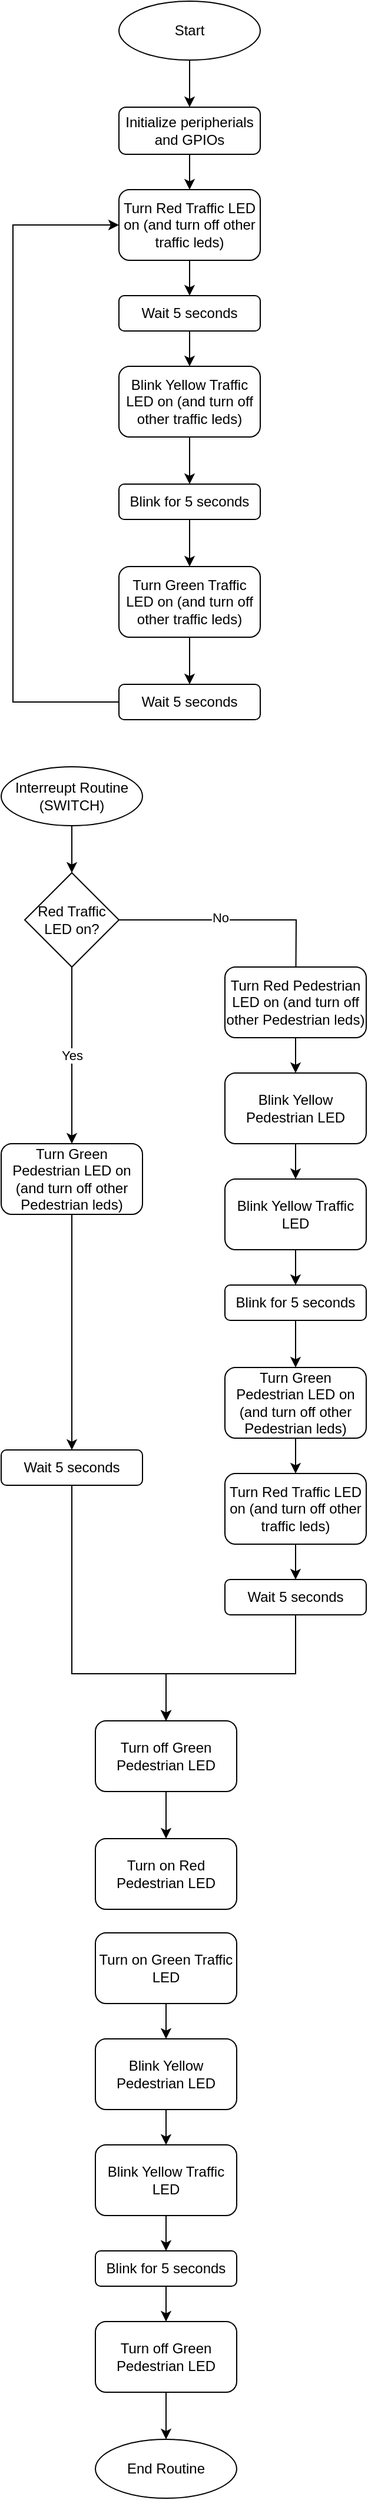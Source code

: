 <mxfile version="20.3.0" type="device"><diagram id="C5RBs43oDa-KdzZeNtuy" name="Page-1"><mxGraphModel dx="1422" dy="857" grid="1" gridSize="10" guides="1" tooltips="1" connect="1" arrows="1" fold="1" page="1" pageScale="1" pageWidth="827" pageHeight="1169" math="0" shadow="0"><root><mxCell id="WIyWlLk6GJQsqaUBKTNV-0"/><mxCell id="WIyWlLk6GJQsqaUBKTNV-1" parent="WIyWlLk6GJQsqaUBKTNV-0"/><mxCell id="V6hP23WuiQppHo_I0P-b-2" value="" style="edgeStyle=orthogonalEdgeStyle;rounded=0;orthogonalLoop=1;jettySize=auto;html=1;" parent="WIyWlLk6GJQsqaUBKTNV-1" source="V6hP23WuiQppHo_I0P-b-0" target="V6hP23WuiQppHo_I0P-b-1" edge="1"><mxGeometry relative="1" as="geometry"/></mxCell><mxCell id="V6hP23WuiQppHo_I0P-b-0" value="Start" style="ellipse;whiteSpace=wrap;html=1;" parent="WIyWlLk6GJQsqaUBKTNV-1" vertex="1"><mxGeometry x="350" y="20" width="120" height="50" as="geometry"/></mxCell><mxCell id="V6hP23WuiQppHo_I0P-b-4" value="" style="edgeStyle=orthogonalEdgeStyle;rounded=0;orthogonalLoop=1;jettySize=auto;html=1;" parent="WIyWlLk6GJQsqaUBKTNV-1" source="V6hP23WuiQppHo_I0P-b-1" target="V6hP23WuiQppHo_I0P-b-3" edge="1"><mxGeometry relative="1" as="geometry"/></mxCell><mxCell id="V6hP23WuiQppHo_I0P-b-1" value="Initialize peripherials and GPIOs" style="rounded=1;whiteSpace=wrap;html=1;" parent="WIyWlLk6GJQsqaUBKTNV-1" vertex="1"><mxGeometry x="350" y="110" width="120" height="40" as="geometry"/></mxCell><mxCell id="V6hP23WuiQppHo_I0P-b-6" value="" style="edgeStyle=orthogonalEdgeStyle;rounded=0;orthogonalLoop=1;jettySize=auto;html=1;" parent="WIyWlLk6GJQsqaUBKTNV-1" source="V6hP23WuiQppHo_I0P-b-3" target="V6hP23WuiQppHo_I0P-b-5" edge="1"><mxGeometry relative="1" as="geometry"/></mxCell><mxCell id="V6hP23WuiQppHo_I0P-b-3" value="Turn Red Traffic LED on (and turn off other traffic leds)" style="rounded=1;whiteSpace=wrap;html=1;" parent="WIyWlLk6GJQsqaUBKTNV-1" vertex="1"><mxGeometry x="350" y="180" width="120" height="60" as="geometry"/></mxCell><mxCell id="V6hP23WuiQppHo_I0P-b-10" value="" style="edgeStyle=orthogonalEdgeStyle;rounded=0;orthogonalLoop=1;jettySize=auto;html=1;" parent="WIyWlLk6GJQsqaUBKTNV-1" source="V6hP23WuiQppHo_I0P-b-5" target="V6hP23WuiQppHo_I0P-b-9" edge="1"><mxGeometry relative="1" as="geometry"/></mxCell><mxCell id="V6hP23WuiQppHo_I0P-b-5" value="Wait 5 seconds" style="rounded=1;whiteSpace=wrap;html=1;" parent="WIyWlLk6GJQsqaUBKTNV-1" vertex="1"><mxGeometry x="350" y="270" width="120" height="30" as="geometry"/></mxCell><mxCell id="V6hP23WuiQppHo_I0P-b-19" value="" style="edgeStyle=orthogonalEdgeStyle;rounded=0;orthogonalLoop=1;jettySize=auto;html=1;" parent="WIyWlLk6GJQsqaUBKTNV-1" source="V6hP23WuiQppHo_I0P-b-8" target="V6hP23WuiQppHo_I0P-b-18" edge="1"><mxGeometry relative="1" as="geometry"/></mxCell><mxCell id="V6hP23WuiQppHo_I0P-b-8" value="Interreupt Routine (SWITCH)" style="ellipse;whiteSpace=wrap;html=1;" parent="WIyWlLk6GJQsqaUBKTNV-1" vertex="1"><mxGeometry x="250" y="670" width="120" height="50" as="geometry"/></mxCell><mxCell id="V6hP23WuiQppHo_I0P-b-12" value="" style="edgeStyle=orthogonalEdgeStyle;rounded=0;orthogonalLoop=1;jettySize=auto;html=1;" parent="WIyWlLk6GJQsqaUBKTNV-1" source="V6hP23WuiQppHo_I0P-b-9" target="V6hP23WuiQppHo_I0P-b-11" edge="1"><mxGeometry relative="1" as="geometry"/></mxCell><mxCell id="V6hP23WuiQppHo_I0P-b-9" value="Blink Yellow Traffic LED on (and turn off other traffic leds)" style="rounded=1;whiteSpace=wrap;html=1;" parent="WIyWlLk6GJQsqaUBKTNV-1" vertex="1"><mxGeometry x="350" y="330" width="120" height="60" as="geometry"/></mxCell><mxCell id="V6hP23WuiQppHo_I0P-b-14" value="" style="edgeStyle=orthogonalEdgeStyle;rounded=0;orthogonalLoop=1;jettySize=auto;html=1;" parent="WIyWlLk6GJQsqaUBKTNV-1" source="V6hP23WuiQppHo_I0P-b-11" target="V6hP23WuiQppHo_I0P-b-13" edge="1"><mxGeometry relative="1" as="geometry"/></mxCell><mxCell id="V6hP23WuiQppHo_I0P-b-11" value="Blink for 5 seconds" style="rounded=1;whiteSpace=wrap;html=1;" parent="WIyWlLk6GJQsqaUBKTNV-1" vertex="1"><mxGeometry x="350" y="430" width="120" height="30" as="geometry"/></mxCell><mxCell id="V6hP23WuiQppHo_I0P-b-16" value="" style="edgeStyle=orthogonalEdgeStyle;rounded=0;orthogonalLoop=1;jettySize=auto;html=1;" parent="WIyWlLk6GJQsqaUBKTNV-1" source="V6hP23WuiQppHo_I0P-b-13" target="V6hP23WuiQppHo_I0P-b-15" edge="1"><mxGeometry relative="1" as="geometry"/></mxCell><mxCell id="V6hP23WuiQppHo_I0P-b-13" value="Turn Green Traffic LED on (and turn off other traffic leds)" style="rounded=1;whiteSpace=wrap;html=1;" parent="WIyWlLk6GJQsqaUBKTNV-1" vertex="1"><mxGeometry x="350" y="500" width="120" height="60" as="geometry"/></mxCell><mxCell id="V6hP23WuiQppHo_I0P-b-17" style="edgeStyle=orthogonalEdgeStyle;rounded=0;orthogonalLoop=1;jettySize=auto;html=1;entryX=0;entryY=0.5;entryDx=0;entryDy=0;" parent="WIyWlLk6GJQsqaUBKTNV-1" source="V6hP23WuiQppHo_I0P-b-15" target="V6hP23WuiQppHo_I0P-b-3" edge="1"><mxGeometry relative="1" as="geometry"><Array as="points"><mxPoint x="260" y="615"/><mxPoint x="260" y="210"/></Array></mxGeometry></mxCell><mxCell id="V6hP23WuiQppHo_I0P-b-15" value="Wait 5 seconds" style="rounded=1;whiteSpace=wrap;html=1;" parent="WIyWlLk6GJQsqaUBKTNV-1" vertex="1"><mxGeometry x="350" y="600" width="120" height="30" as="geometry"/></mxCell><mxCell id="V6hP23WuiQppHo_I0P-b-21" value="Yes" style="edgeStyle=orthogonalEdgeStyle;rounded=0;orthogonalLoop=1;jettySize=auto;html=1;" parent="WIyWlLk6GJQsqaUBKTNV-1" source="V6hP23WuiQppHo_I0P-b-18" target="V6hP23WuiQppHo_I0P-b-20" edge="1"><mxGeometry relative="1" as="geometry"/></mxCell><mxCell id="V6hP23WuiQppHo_I0P-b-27" style="edgeStyle=orthogonalEdgeStyle;rounded=0;orthogonalLoop=1;jettySize=auto;html=1;" parent="WIyWlLk6GJQsqaUBKTNV-1" source="V6hP23WuiQppHo_I0P-b-18" edge="1"><mxGeometry relative="1" as="geometry"><mxPoint x="500.029" y="880" as="targetPoint"/></mxGeometry></mxCell><mxCell id="V6hP23WuiQppHo_I0P-b-29" value="No" style="edgeLabel;html=1;align=center;verticalAlign=middle;resizable=0;points=[];" parent="V6hP23WuiQppHo_I0P-b-27" vertex="1" connectable="0"><mxGeometry x="-0.259" y="2" relative="1" as="geometry"><mxPoint as="offset"/></mxGeometry></mxCell><mxCell id="V6hP23WuiQppHo_I0P-b-18" value="Red Traffic LED on?" style="rhombus;whiteSpace=wrap;html=1;" parent="WIyWlLk6GJQsqaUBKTNV-1" vertex="1"><mxGeometry x="270" y="760" width="80" height="80" as="geometry"/></mxCell><mxCell id="V6hP23WuiQppHo_I0P-b-45" style="edgeStyle=orthogonalEdgeStyle;rounded=0;orthogonalLoop=1;jettySize=auto;html=1;" parent="WIyWlLk6GJQsqaUBKTNV-1" source="V6hP23WuiQppHo_I0P-b-20" target="V6hP23WuiQppHo_I0P-b-43" edge="1"><mxGeometry relative="1" as="geometry"/></mxCell><mxCell id="V6hP23WuiQppHo_I0P-b-20" value="Turn Green Pedestrian LED on (and turn off other Pedestrian&amp;nbsp;leds)" style="rounded=1;whiteSpace=wrap;html=1;" parent="WIyWlLk6GJQsqaUBKTNV-1" vertex="1"><mxGeometry x="250" y="990" width="120" height="60" as="geometry"/></mxCell><mxCell id="V6hP23WuiQppHo_I0P-b-32" value="" style="edgeStyle=orthogonalEdgeStyle;rounded=0;orthogonalLoop=1;jettySize=auto;html=1;" parent="WIyWlLk6GJQsqaUBKTNV-1" source="V6hP23WuiQppHo_I0P-b-30" target="V6hP23WuiQppHo_I0P-b-31" edge="1"><mxGeometry relative="1" as="geometry"/></mxCell><mxCell id="V6hP23WuiQppHo_I0P-b-30" value="Turn Red Pedestrian LED on (and turn off other Pedestrian&amp;nbsp;leds)" style="rounded=1;whiteSpace=wrap;html=1;" parent="WIyWlLk6GJQsqaUBKTNV-1" vertex="1"><mxGeometry x="440" y="840" width="120" height="60" as="geometry"/></mxCell><mxCell id="V6hP23WuiQppHo_I0P-b-34" value="" style="edgeStyle=orthogonalEdgeStyle;rounded=0;orthogonalLoop=1;jettySize=auto;html=1;" parent="WIyWlLk6GJQsqaUBKTNV-1" source="V6hP23WuiQppHo_I0P-b-31" target="V6hP23WuiQppHo_I0P-b-33" edge="1"><mxGeometry relative="1" as="geometry"/></mxCell><mxCell id="V6hP23WuiQppHo_I0P-b-31" value="Blink Yellow Pedestrian LED" style="rounded=1;whiteSpace=wrap;html=1;" parent="WIyWlLk6GJQsqaUBKTNV-1" vertex="1"><mxGeometry x="440" y="930" width="120" height="60" as="geometry"/></mxCell><mxCell id="V6hP23WuiQppHo_I0P-b-36" value="" style="edgeStyle=orthogonalEdgeStyle;rounded=0;orthogonalLoop=1;jettySize=auto;html=1;" parent="WIyWlLk6GJQsqaUBKTNV-1" source="V6hP23WuiQppHo_I0P-b-33" target="V6hP23WuiQppHo_I0P-b-35" edge="1"><mxGeometry relative="1" as="geometry"/></mxCell><mxCell id="V6hP23WuiQppHo_I0P-b-33" value="Blink Yellow Traffic LED" style="rounded=1;whiteSpace=wrap;html=1;" parent="WIyWlLk6GJQsqaUBKTNV-1" vertex="1"><mxGeometry x="440" y="1020" width="120" height="60" as="geometry"/></mxCell><mxCell id="V6hP23WuiQppHo_I0P-b-60" value="" style="edgeStyle=orthogonalEdgeStyle;rounded=0;orthogonalLoop=1;jettySize=auto;html=1;" parent="WIyWlLk6GJQsqaUBKTNV-1" source="V6hP23WuiQppHo_I0P-b-35" target="V6hP23WuiQppHo_I0P-b-59" edge="1"><mxGeometry relative="1" as="geometry"/></mxCell><mxCell id="V6hP23WuiQppHo_I0P-b-35" value="Blink for 5 seconds" style="rounded=1;whiteSpace=wrap;html=1;" parent="WIyWlLk6GJQsqaUBKTNV-1" vertex="1"><mxGeometry x="440" y="1110" width="120" height="30" as="geometry"/></mxCell><mxCell id="V6hP23WuiQppHo_I0P-b-47" style="edgeStyle=orthogonalEdgeStyle;rounded=0;orthogonalLoop=1;jettySize=auto;html=1;entryX=0.5;entryY=0;entryDx=0;entryDy=0;" parent="WIyWlLk6GJQsqaUBKTNV-1" source="V6hP23WuiQppHo_I0P-b-43" target="V6hP23WuiQppHo_I0P-b-46" edge="1"><mxGeometry relative="1" as="geometry"><Array as="points"><mxPoint x="310" y="1440"/><mxPoint x="390" y="1440"/></Array></mxGeometry></mxCell><mxCell id="V6hP23WuiQppHo_I0P-b-43" value="Wait 5 seconds" style="rounded=1;whiteSpace=wrap;html=1;" parent="WIyWlLk6GJQsqaUBKTNV-1" vertex="1"><mxGeometry x="250" y="1250" width="120" height="30" as="geometry"/></mxCell><mxCell id="V6hP23WuiQppHo_I0P-b-50" value="" style="edgeStyle=orthogonalEdgeStyle;rounded=0;orthogonalLoop=1;jettySize=auto;html=1;" parent="WIyWlLk6GJQsqaUBKTNV-1" source="V6hP23WuiQppHo_I0P-b-46" target="V6hP23WuiQppHo_I0P-b-49" edge="1"><mxGeometry relative="1" as="geometry"/></mxCell><mxCell id="V6hP23WuiQppHo_I0P-b-46" value="Turn off Green Pedestrian LED" style="rounded=1;whiteSpace=wrap;html=1;" parent="WIyWlLk6GJQsqaUBKTNV-1" vertex="1"><mxGeometry x="330" y="1480" width="120" height="60" as="geometry"/></mxCell><mxCell id="V6hP23WuiQppHo_I0P-b-49" value="Turn on Red Pedestrian LED" style="rounded=1;whiteSpace=wrap;html=1;" parent="WIyWlLk6GJQsqaUBKTNV-1" vertex="1"><mxGeometry x="330" y="1580" width="120" height="60" as="geometry"/></mxCell><mxCell id="V6hP23WuiQppHo_I0P-b-54" value="" style="edgeStyle=orthogonalEdgeStyle;rounded=0;orthogonalLoop=1;jettySize=auto;html=1;" parent="WIyWlLk6GJQsqaUBKTNV-1" source="V6hP23WuiQppHo_I0P-b-51" target="V6hP23WuiQppHo_I0P-b-53" edge="1"><mxGeometry relative="1" as="geometry"/></mxCell><mxCell id="V6hP23WuiQppHo_I0P-b-51" value="Blink Yellow Pedestrian LED" style="rounded=1;whiteSpace=wrap;html=1;" parent="WIyWlLk6GJQsqaUBKTNV-1" vertex="1"><mxGeometry x="330" y="1750" width="120" height="60" as="geometry"/></mxCell><mxCell id="V6hP23WuiQppHo_I0P-b-56" value="" style="edgeStyle=orthogonalEdgeStyle;rounded=0;orthogonalLoop=1;jettySize=auto;html=1;" parent="WIyWlLk6GJQsqaUBKTNV-1" source="V6hP23WuiQppHo_I0P-b-53" target="V6hP23WuiQppHo_I0P-b-55" edge="1"><mxGeometry relative="1" as="geometry"/></mxCell><mxCell id="V6hP23WuiQppHo_I0P-b-53" value="Blink Yellow Traffic LED" style="rounded=1;whiteSpace=wrap;html=1;" parent="WIyWlLk6GJQsqaUBKTNV-1" vertex="1"><mxGeometry x="330" y="1840" width="120" height="60" as="geometry"/></mxCell><mxCell id="V6hP23WuiQppHo_I0P-b-70" value="" style="edgeStyle=orthogonalEdgeStyle;rounded=0;orthogonalLoop=1;jettySize=auto;html=1;" parent="WIyWlLk6GJQsqaUBKTNV-1" source="V6hP23WuiQppHo_I0P-b-55" target="V6hP23WuiQppHo_I0P-b-68" edge="1"><mxGeometry relative="1" as="geometry"/></mxCell><mxCell id="V6hP23WuiQppHo_I0P-b-55" value="Blink for 5 seconds" style="rounded=1;whiteSpace=wrap;html=1;" parent="WIyWlLk6GJQsqaUBKTNV-1" vertex="1"><mxGeometry x="330" y="1930" width="120" height="30" as="geometry"/></mxCell><mxCell id="V6hP23WuiQppHo_I0P-b-63" value="" style="edgeStyle=orthogonalEdgeStyle;rounded=0;orthogonalLoop=1;jettySize=auto;html=1;" parent="WIyWlLk6GJQsqaUBKTNV-1" source="V6hP23WuiQppHo_I0P-b-59" target="V6hP23WuiQppHo_I0P-b-61" edge="1"><mxGeometry relative="1" as="geometry"/></mxCell><mxCell id="V6hP23WuiQppHo_I0P-b-59" value="Turn Green Pedestrian LED on (and turn off other Pedestrian&amp;nbsp;leds)" style="rounded=1;whiteSpace=wrap;html=1;" parent="WIyWlLk6GJQsqaUBKTNV-1" vertex="1"><mxGeometry x="440" y="1180" width="120" height="60" as="geometry"/></mxCell><mxCell id="V6hP23WuiQppHo_I0P-b-66" value="" style="edgeStyle=orthogonalEdgeStyle;rounded=0;orthogonalLoop=1;jettySize=auto;html=1;" parent="WIyWlLk6GJQsqaUBKTNV-1" source="V6hP23WuiQppHo_I0P-b-61" target="V6hP23WuiQppHo_I0P-b-64" edge="1"><mxGeometry relative="1" as="geometry"/></mxCell><mxCell id="V6hP23WuiQppHo_I0P-b-61" value="Turn Red Traffic LED on (and turn off other traffic leds)" style="rounded=1;whiteSpace=wrap;html=1;" parent="WIyWlLk6GJQsqaUBKTNV-1" vertex="1"><mxGeometry x="440" y="1270" width="120" height="60" as="geometry"/></mxCell><mxCell id="V6hP23WuiQppHo_I0P-b-67" style="edgeStyle=orthogonalEdgeStyle;rounded=0;orthogonalLoop=1;jettySize=auto;html=1;entryX=0.5;entryY=0;entryDx=0;entryDy=0;" parent="WIyWlLk6GJQsqaUBKTNV-1" source="V6hP23WuiQppHo_I0P-b-64" target="V6hP23WuiQppHo_I0P-b-46" edge="1"><mxGeometry relative="1" as="geometry"><Array as="points"><mxPoint x="500" y="1440"/><mxPoint x="390" y="1440"/></Array></mxGeometry></mxCell><mxCell id="V6hP23WuiQppHo_I0P-b-64" value="Wait 5 seconds" style="rounded=1;whiteSpace=wrap;html=1;" parent="WIyWlLk6GJQsqaUBKTNV-1" vertex="1"><mxGeometry x="440" y="1360" width="120" height="30" as="geometry"/></mxCell><mxCell id="V6hP23WuiQppHo_I0P-b-74" value="" style="edgeStyle=orthogonalEdgeStyle;rounded=0;orthogonalLoop=1;jettySize=auto;html=1;" parent="WIyWlLk6GJQsqaUBKTNV-1" source="V6hP23WuiQppHo_I0P-b-68" target="V6hP23WuiQppHo_I0P-b-73" edge="1"><mxGeometry relative="1" as="geometry"/></mxCell><mxCell id="V6hP23WuiQppHo_I0P-b-68" value="Turn off Green Pedestrian LED" style="rounded=1;whiteSpace=wrap;html=1;" parent="WIyWlLk6GJQsqaUBKTNV-1" vertex="1"><mxGeometry x="330" y="1990" width="120" height="60" as="geometry"/></mxCell><mxCell id="V6hP23WuiQppHo_I0P-b-72" value="" style="edgeStyle=orthogonalEdgeStyle;rounded=0;orthogonalLoop=1;jettySize=auto;html=1;" parent="WIyWlLk6GJQsqaUBKTNV-1" source="V6hP23WuiQppHo_I0P-b-71" target="V6hP23WuiQppHo_I0P-b-51" edge="1"><mxGeometry relative="1" as="geometry"/></mxCell><mxCell id="V6hP23WuiQppHo_I0P-b-71" value="Turn on Green Traffic LED" style="rounded=1;whiteSpace=wrap;html=1;" parent="WIyWlLk6GJQsqaUBKTNV-1" vertex="1"><mxGeometry x="330" y="1660" width="120" height="60" as="geometry"/></mxCell><mxCell id="V6hP23WuiQppHo_I0P-b-73" value="End Routine" style="ellipse;whiteSpace=wrap;html=1;" parent="WIyWlLk6GJQsqaUBKTNV-1" vertex="1"><mxGeometry x="330" y="2090" width="120" height="50" as="geometry"/></mxCell></root></mxGraphModel></diagram></mxfile>
